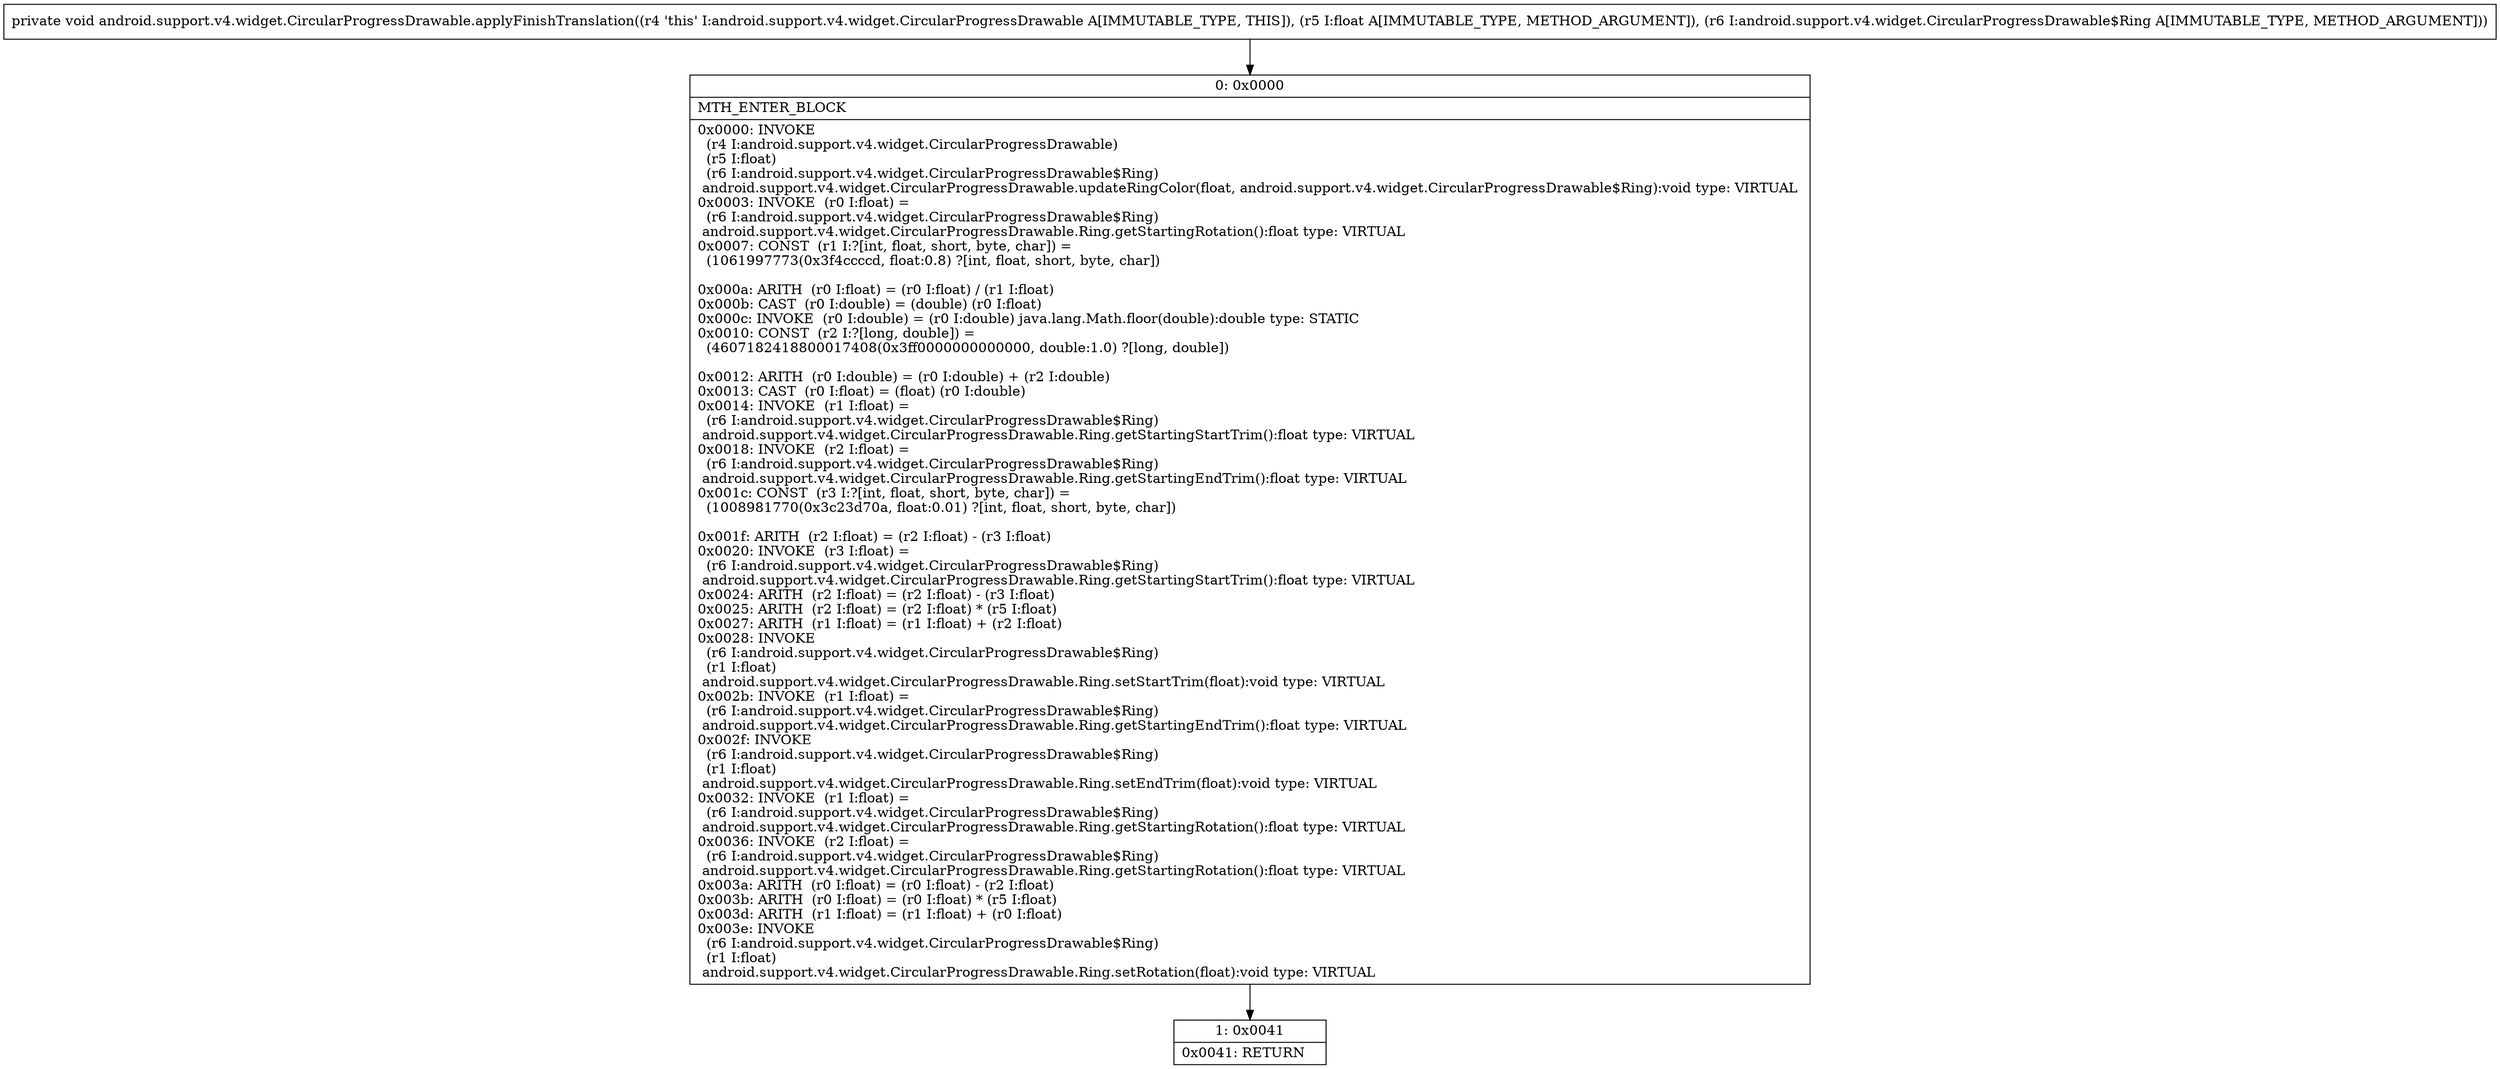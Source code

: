 digraph "CFG forandroid.support.v4.widget.CircularProgressDrawable.applyFinishTranslation(FLandroid\/support\/v4\/widget\/CircularProgressDrawable$Ring;)V" {
Node_0 [shape=record,label="{0\:\ 0x0000|MTH_ENTER_BLOCK\l|0x0000: INVOKE  \l  (r4 I:android.support.v4.widget.CircularProgressDrawable)\l  (r5 I:float)\l  (r6 I:android.support.v4.widget.CircularProgressDrawable$Ring)\l android.support.v4.widget.CircularProgressDrawable.updateRingColor(float, android.support.v4.widget.CircularProgressDrawable$Ring):void type: VIRTUAL \l0x0003: INVOKE  (r0 I:float) = \l  (r6 I:android.support.v4.widget.CircularProgressDrawable$Ring)\l android.support.v4.widget.CircularProgressDrawable.Ring.getStartingRotation():float type: VIRTUAL \l0x0007: CONST  (r1 I:?[int, float, short, byte, char]) = \l  (1061997773(0x3f4ccccd, float:0.8) ?[int, float, short, byte, char])\l \l0x000a: ARITH  (r0 I:float) = (r0 I:float) \/ (r1 I:float) \l0x000b: CAST  (r0 I:double) = (double) (r0 I:float) \l0x000c: INVOKE  (r0 I:double) = (r0 I:double) java.lang.Math.floor(double):double type: STATIC \l0x0010: CONST  (r2 I:?[long, double]) = \l  (4607182418800017408(0x3ff0000000000000, double:1.0) ?[long, double])\l \l0x0012: ARITH  (r0 I:double) = (r0 I:double) + (r2 I:double) \l0x0013: CAST  (r0 I:float) = (float) (r0 I:double) \l0x0014: INVOKE  (r1 I:float) = \l  (r6 I:android.support.v4.widget.CircularProgressDrawable$Ring)\l android.support.v4.widget.CircularProgressDrawable.Ring.getStartingStartTrim():float type: VIRTUAL \l0x0018: INVOKE  (r2 I:float) = \l  (r6 I:android.support.v4.widget.CircularProgressDrawable$Ring)\l android.support.v4.widget.CircularProgressDrawable.Ring.getStartingEndTrim():float type: VIRTUAL \l0x001c: CONST  (r3 I:?[int, float, short, byte, char]) = \l  (1008981770(0x3c23d70a, float:0.01) ?[int, float, short, byte, char])\l \l0x001f: ARITH  (r2 I:float) = (r2 I:float) \- (r3 I:float) \l0x0020: INVOKE  (r3 I:float) = \l  (r6 I:android.support.v4.widget.CircularProgressDrawable$Ring)\l android.support.v4.widget.CircularProgressDrawable.Ring.getStartingStartTrim():float type: VIRTUAL \l0x0024: ARITH  (r2 I:float) = (r2 I:float) \- (r3 I:float) \l0x0025: ARITH  (r2 I:float) = (r2 I:float) * (r5 I:float) \l0x0027: ARITH  (r1 I:float) = (r1 I:float) + (r2 I:float) \l0x0028: INVOKE  \l  (r6 I:android.support.v4.widget.CircularProgressDrawable$Ring)\l  (r1 I:float)\l android.support.v4.widget.CircularProgressDrawable.Ring.setStartTrim(float):void type: VIRTUAL \l0x002b: INVOKE  (r1 I:float) = \l  (r6 I:android.support.v4.widget.CircularProgressDrawable$Ring)\l android.support.v4.widget.CircularProgressDrawable.Ring.getStartingEndTrim():float type: VIRTUAL \l0x002f: INVOKE  \l  (r6 I:android.support.v4.widget.CircularProgressDrawable$Ring)\l  (r1 I:float)\l android.support.v4.widget.CircularProgressDrawable.Ring.setEndTrim(float):void type: VIRTUAL \l0x0032: INVOKE  (r1 I:float) = \l  (r6 I:android.support.v4.widget.CircularProgressDrawable$Ring)\l android.support.v4.widget.CircularProgressDrawable.Ring.getStartingRotation():float type: VIRTUAL \l0x0036: INVOKE  (r2 I:float) = \l  (r6 I:android.support.v4.widget.CircularProgressDrawable$Ring)\l android.support.v4.widget.CircularProgressDrawable.Ring.getStartingRotation():float type: VIRTUAL \l0x003a: ARITH  (r0 I:float) = (r0 I:float) \- (r2 I:float) \l0x003b: ARITH  (r0 I:float) = (r0 I:float) * (r5 I:float) \l0x003d: ARITH  (r1 I:float) = (r1 I:float) + (r0 I:float) \l0x003e: INVOKE  \l  (r6 I:android.support.v4.widget.CircularProgressDrawable$Ring)\l  (r1 I:float)\l android.support.v4.widget.CircularProgressDrawable.Ring.setRotation(float):void type: VIRTUAL \l}"];
Node_1 [shape=record,label="{1\:\ 0x0041|0x0041: RETURN   \l}"];
MethodNode[shape=record,label="{private void android.support.v4.widget.CircularProgressDrawable.applyFinishTranslation((r4 'this' I:android.support.v4.widget.CircularProgressDrawable A[IMMUTABLE_TYPE, THIS]), (r5 I:float A[IMMUTABLE_TYPE, METHOD_ARGUMENT]), (r6 I:android.support.v4.widget.CircularProgressDrawable$Ring A[IMMUTABLE_TYPE, METHOD_ARGUMENT])) }"];
MethodNode -> Node_0;
Node_0 -> Node_1;
}

